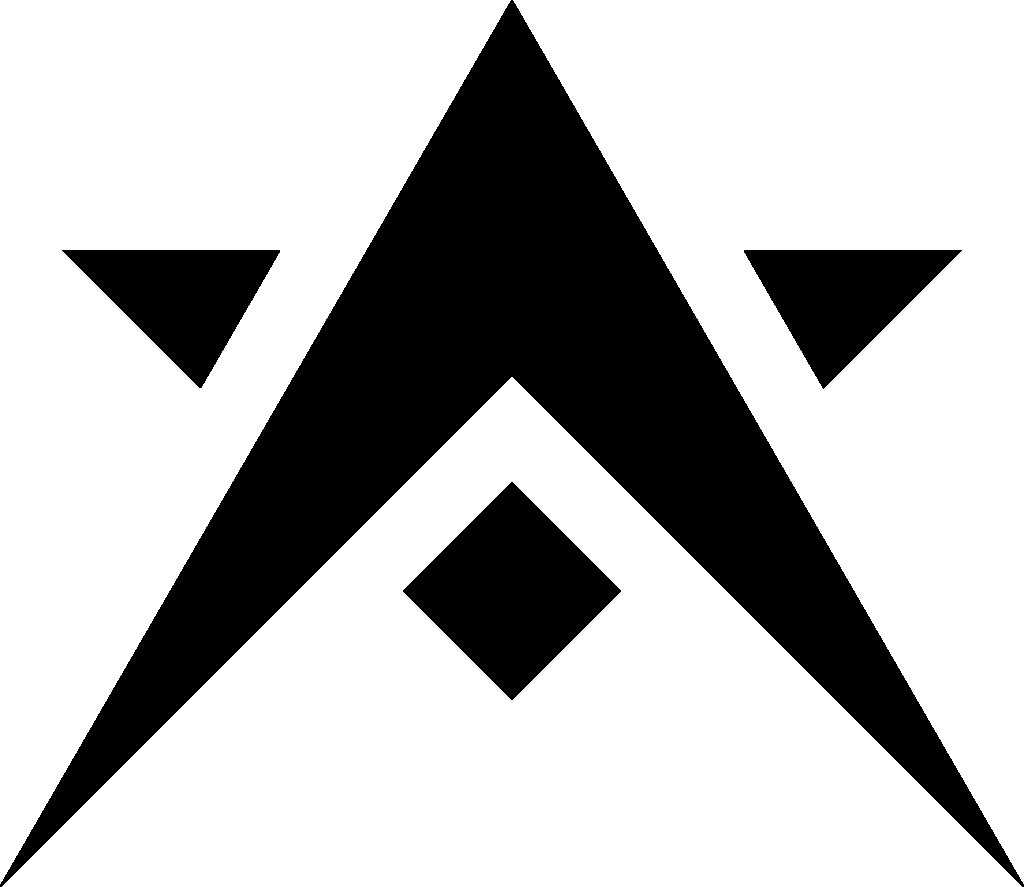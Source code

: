 // IMPORTS

import geometry;

// IMAGE PROPERTIES

size(512, 512);

// DEFINITIONS

point center = (0, 0);

// MAIN POLYGON

path equilateralTriangle = polygon(3);

point equilateralTriangleRight = point(equilateralTriangle, 0);
point equilateralTriangleTop = point(equilateralTriangle, 1);
point equilateralTriangleLeft = point(equilateralTriangle, 2);

line equilateralTriangleRightSide = line(equilateralTriangleRight, false, equilateralTriangleTop, false);
line equilateralTriangleLeftSide = line(equilateralTriangleLeft, false, equilateralTriangleTop, false);

real rightTriangleHeight = equilateralTriangleLeft.y + equilateralTriangleRight.x;
point rightTriangleTop = (0, rightTriangleHeight);

path mainPolygon = equilateralTriangleRight--equilateralTriangleTop--equilateralTriangleLeft--rightTriangleTop--cycle;

// SMALL SQUARE

real centerToD = arclength(center--rightTriangleTop);
real diagonal = centerToD * 1/2;

point smallSquareTop = center + (0, diagonal);
point smallSquareRight = center + (diagonal, 0);
point smallSquareBottom = center - (0, diagonal);
point smallSquareLeft = center - (diagonal, 0);

real smallSquareTopToPolygon = distance(smallSquareTop, line(rightTriangleTop, false, equilateralTriangleRight, false));

path smallSquare = smallSquareTop--smallSquareRight--smallSquareBottom--smallSquareLeft--cycle;

line smallSquareBottomRight = line(smallSquareBottom, false, smallSquareRight, true);
line smallSquareBottomLeft = line(smallSquareBottom, false, smallSquareLeft, true);
line smallSquareTopLeft = line(smallSquareLeft, false, smallSquareTop, true);
line smallSquareTopRight = line(smallSquareRight, false, smallSquareTop, true);

// SIDE TRIANGLES

vector rightDistance = unit(-equilateralTriangleRightSide.v) * smallSquareTopToPolygon;
vector leftDistance = unit(equilateralTriangleLeftSide.v) * smallSquareTopToPolygon;

point pointOnRightLine = equilateralTriangleTop + rightDistance;
point pointOnLeftLine = equilateralTriangleTop + leftDistance;

line rightLine = parallel(pointOnRightLine, equilateralTriangleRightSide);
line leftLine = parallel(pointOnLeftLine, equilateralTriangleLeftSide);

point rightSideTriangleBottom = intersectionpoint(smallSquareBottomRight, rightLine);
point rightSideTriangleLeft = intersectionpoint(smallSquareTopLeft, rightLine);

point leftSideTriangleBottom = intersectionpoint(smallSquareBottomLeft, leftLine);
point leftSideTriangleRight = intersectionpoint(smallSquareTopRight, leftLine);

line sideTrianglesTop = line(leftSideTriangleRight, rightSideTriangleLeft);

point rightSideTriangleRight = intersectionpoint(sideTrianglesTop, smallSquareBottomRight);
point leftSideTriangleLeft = intersectionpoint(sideTrianglesTop, smallSquareBottomLeft);

path rightSideTriangle = rightSideTriangleLeft--rightSideTriangleRight--rightSideTriangleBottom--cycle;
path leftSideTriangle = leftSideTriangleRight--leftSideTriangleLeft--leftSideTriangleBottom--cycle;

// ASSERTIONS

real centerToA = arclength(center--equilateralTriangleRight);
real centerToB = arclength(center--equilateralTriangleTop);
real centerToC = arclength(center--equilateralTriangleLeft);

assert(centerToA - centerToB < realEpsilon & centerToB - centerToC < realEpsilon & centerToA - centerToC < realEpsilon, "Defined center is not exactly in the center of the equilateral triangle!");

// DRAWING

filldraw(mainPolygon);
filldraw(smallSquare);

filldraw(rightSideTriangle);
filldraw(leftSideTriangle);
